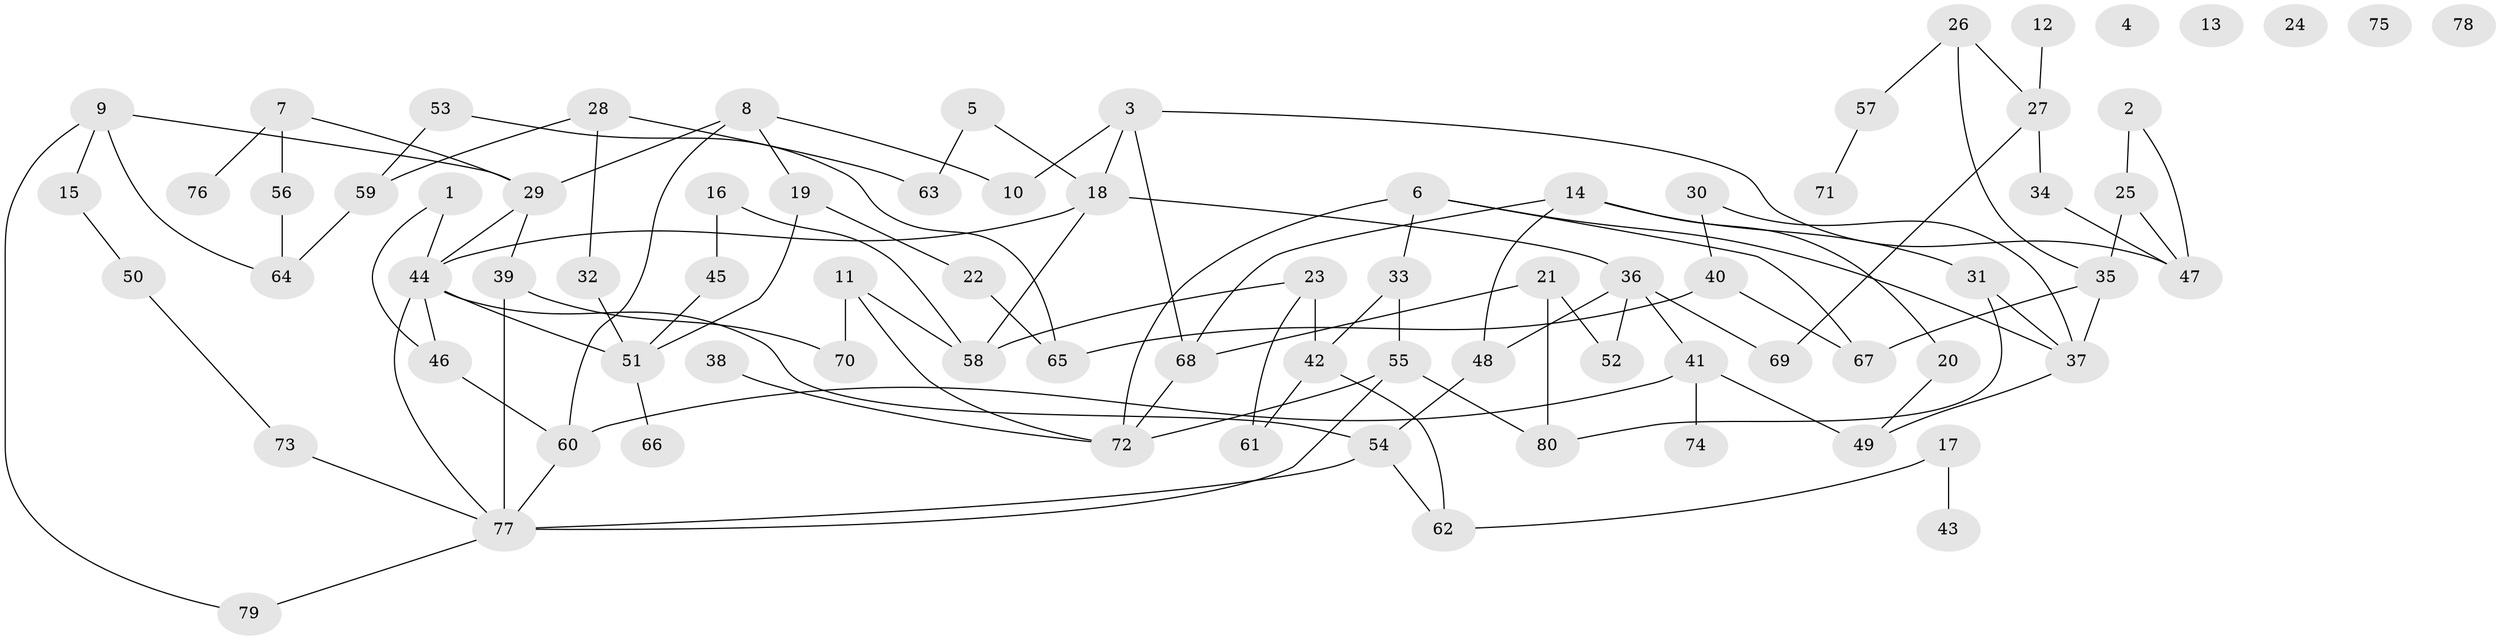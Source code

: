 // Generated by graph-tools (version 1.1) at 2025/00/03/09/25 03:00:41]
// undirected, 80 vertices, 111 edges
graph export_dot {
graph [start="1"]
  node [color=gray90,style=filled];
  1;
  2;
  3;
  4;
  5;
  6;
  7;
  8;
  9;
  10;
  11;
  12;
  13;
  14;
  15;
  16;
  17;
  18;
  19;
  20;
  21;
  22;
  23;
  24;
  25;
  26;
  27;
  28;
  29;
  30;
  31;
  32;
  33;
  34;
  35;
  36;
  37;
  38;
  39;
  40;
  41;
  42;
  43;
  44;
  45;
  46;
  47;
  48;
  49;
  50;
  51;
  52;
  53;
  54;
  55;
  56;
  57;
  58;
  59;
  60;
  61;
  62;
  63;
  64;
  65;
  66;
  67;
  68;
  69;
  70;
  71;
  72;
  73;
  74;
  75;
  76;
  77;
  78;
  79;
  80;
  1 -- 44;
  1 -- 46;
  2 -- 25;
  2 -- 47;
  3 -- 10;
  3 -- 18;
  3 -- 47;
  3 -- 68;
  5 -- 18;
  5 -- 63;
  6 -- 33;
  6 -- 37;
  6 -- 67;
  6 -- 72;
  7 -- 29;
  7 -- 56;
  7 -- 76;
  8 -- 10;
  8 -- 19;
  8 -- 29;
  8 -- 60;
  9 -- 15;
  9 -- 29;
  9 -- 64;
  9 -- 79;
  11 -- 58;
  11 -- 70;
  11 -- 72;
  12 -- 27;
  14 -- 20;
  14 -- 31;
  14 -- 48;
  14 -- 68;
  15 -- 50;
  16 -- 45;
  16 -- 58;
  17 -- 43;
  17 -- 62;
  18 -- 36;
  18 -- 44;
  18 -- 58;
  19 -- 22;
  19 -- 51;
  20 -- 49;
  21 -- 52;
  21 -- 68;
  21 -- 80;
  22 -- 65;
  23 -- 42;
  23 -- 58;
  23 -- 61;
  25 -- 35;
  25 -- 47;
  26 -- 27;
  26 -- 35;
  26 -- 57;
  27 -- 34;
  27 -- 69;
  28 -- 32;
  28 -- 59;
  28 -- 63;
  29 -- 39;
  29 -- 44;
  30 -- 37;
  30 -- 40;
  31 -- 37;
  31 -- 80;
  32 -- 51;
  33 -- 42;
  33 -- 55;
  34 -- 47;
  35 -- 37;
  35 -- 67;
  36 -- 41;
  36 -- 48;
  36 -- 52;
  36 -- 69;
  37 -- 49;
  38 -- 72;
  39 -- 70;
  39 -- 77;
  40 -- 65;
  40 -- 67;
  41 -- 49;
  41 -- 60;
  41 -- 74;
  42 -- 61;
  42 -- 62;
  44 -- 46;
  44 -- 51;
  44 -- 54;
  44 -- 77;
  45 -- 51;
  46 -- 60;
  48 -- 54;
  50 -- 73;
  51 -- 66;
  53 -- 59;
  53 -- 65;
  54 -- 62;
  54 -- 77;
  55 -- 72;
  55 -- 77;
  55 -- 80;
  56 -- 64;
  57 -- 71;
  59 -- 64;
  60 -- 77;
  68 -- 72;
  73 -- 77;
  77 -- 79;
}
